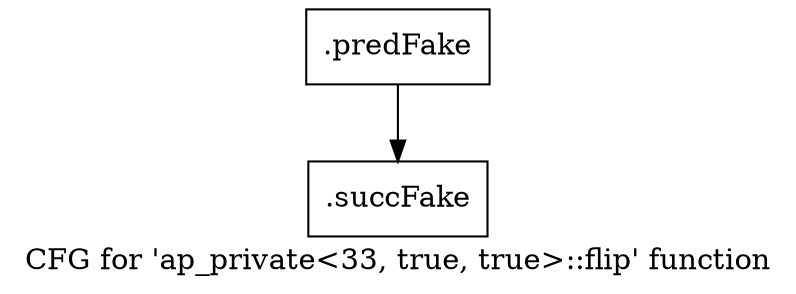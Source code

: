 digraph "CFG for 'ap_private\<33, true, true\>::flip' function" {
	label="CFG for 'ap_private\<33, true, true\>::flip' function";

	Node0x5b0db30 [shape=record,filename="",linenumber="",label="{.predFake}"];
	Node0x5b0db30 -> Node0x60e9280[ callList="" memoryops="" filename="/mnt/xilinx/Vitis_HLS/2021.2/include/etc/ap_private.h" execusionnum="180"];
	Node0x60e9280 [shape=record,filename="/mnt/xilinx/Vitis_HLS/2021.2/include/etc/ap_private.h",linenumber="2495",label="{.succFake}"];
}
